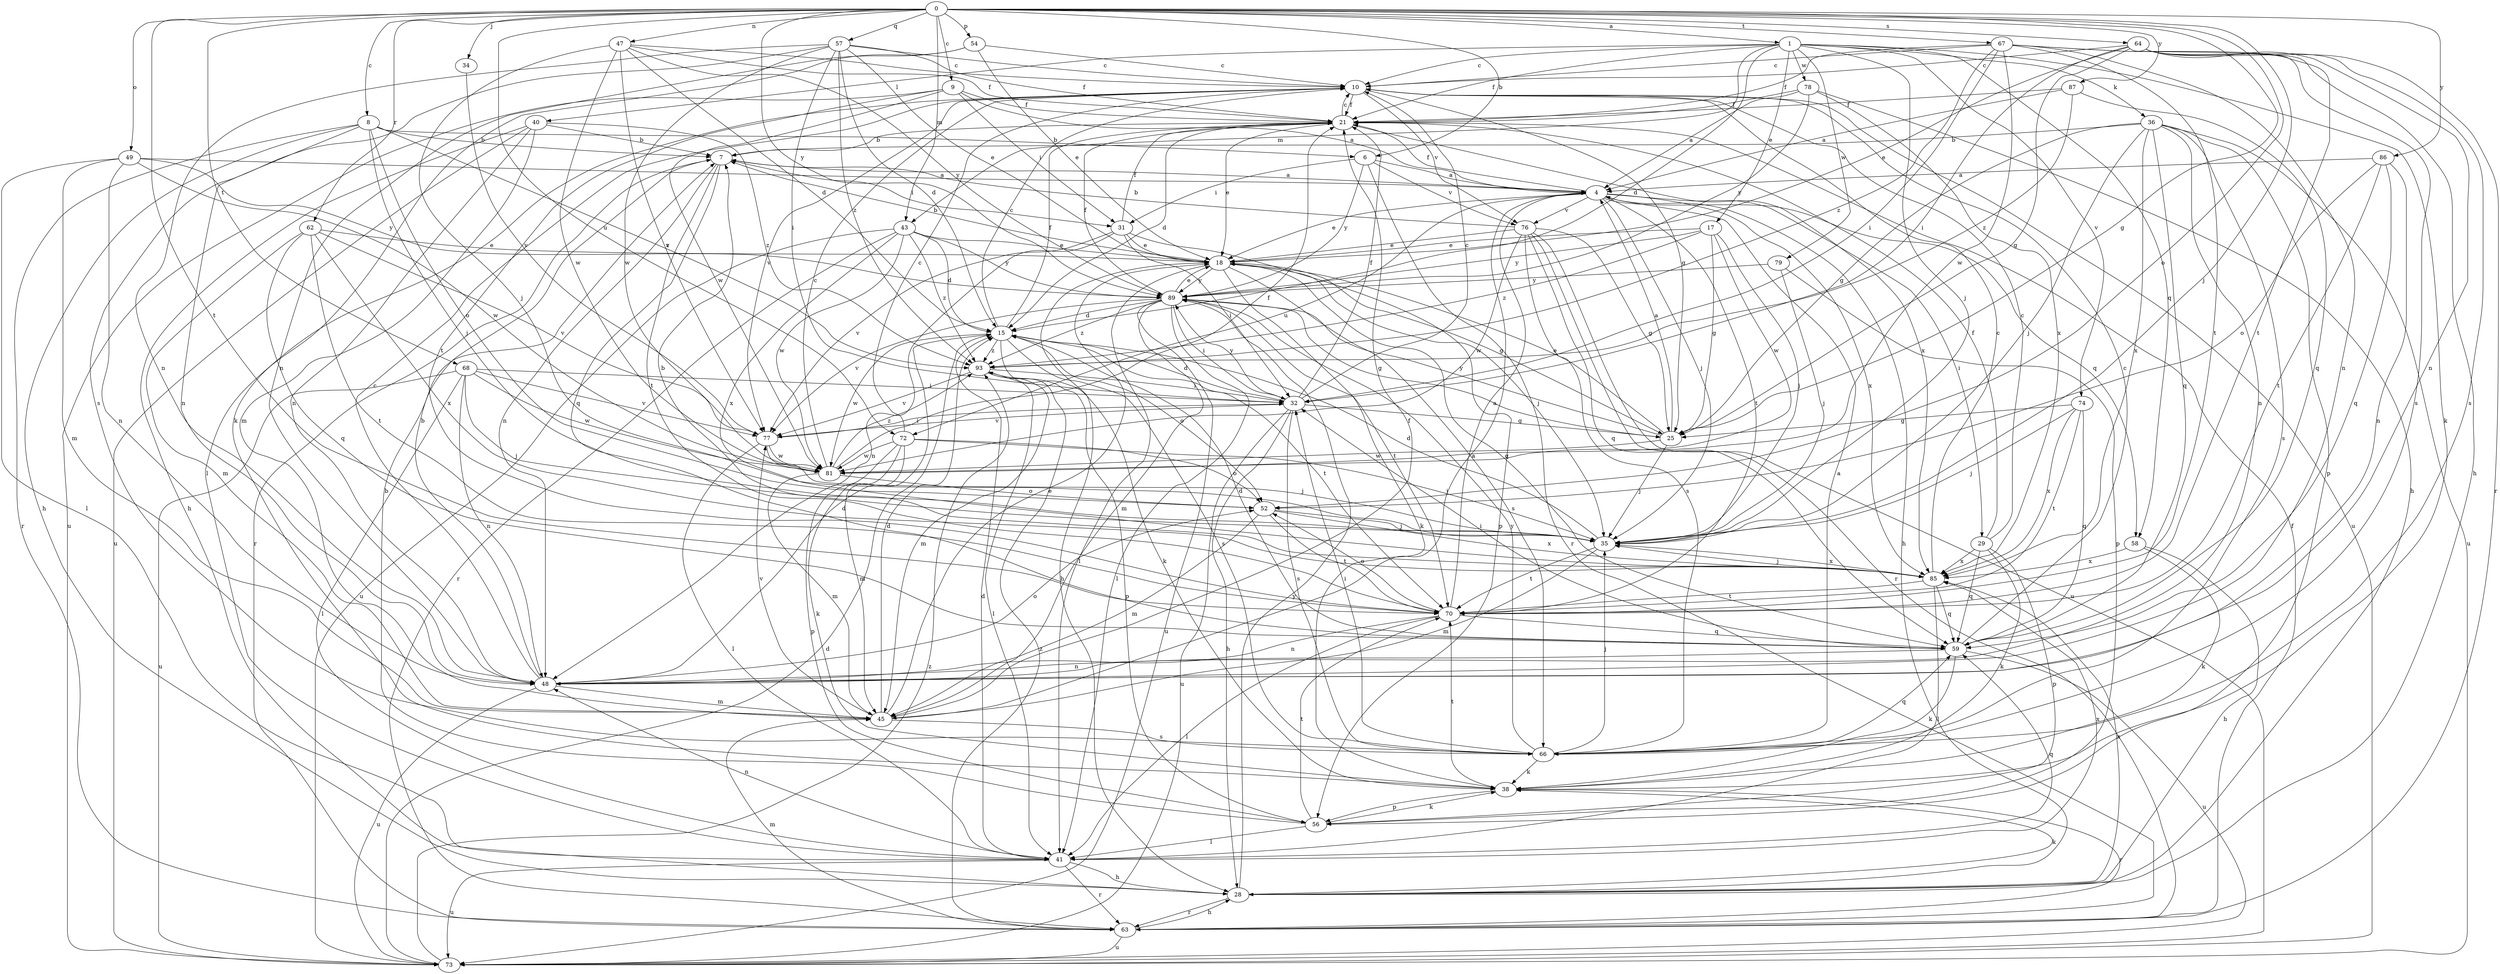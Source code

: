 strict digraph  {
0;
1;
4;
6;
7;
8;
9;
10;
15;
17;
18;
21;
25;
28;
29;
31;
32;
34;
35;
36;
38;
40;
41;
43;
45;
47;
48;
49;
52;
54;
56;
57;
58;
59;
62;
63;
64;
66;
67;
68;
70;
72;
73;
74;
76;
77;
78;
79;
81;
85;
86;
87;
89;
93;
0 -> 1  [label=a];
0 -> 6  [label=b];
0 -> 8  [label=c];
0 -> 9  [label=c];
0 -> 25  [label=g];
0 -> 34  [label=j];
0 -> 35  [label=j];
0 -> 43  [label=m];
0 -> 47  [label=n];
0 -> 49  [label=o];
0 -> 52  [label=o];
0 -> 54  [label=p];
0 -> 57  [label=q];
0 -> 62  [label=r];
0 -> 64  [label=s];
0 -> 67  [label=t];
0 -> 68  [label=t];
0 -> 70  [label=t];
0 -> 72  [label=u];
0 -> 86  [label=y];
0 -> 87  [label=y];
0 -> 89  [label=y];
1 -> 10  [label=c];
1 -> 15  [label=d];
1 -> 17  [label=e];
1 -> 21  [label=f];
1 -> 35  [label=j];
1 -> 36  [label=k];
1 -> 38  [label=k];
1 -> 40  [label=l];
1 -> 43  [label=m];
1 -> 58  [label=q];
1 -> 74  [label=v];
1 -> 78  [label=w];
1 -> 79  [label=w];
4 -> 18  [label=e];
4 -> 21  [label=f];
4 -> 28  [label=h];
4 -> 29  [label=i];
4 -> 35  [label=j];
4 -> 58  [label=q];
4 -> 70  [label=t];
4 -> 72  [label=u];
4 -> 76  [label=v];
4 -> 85  [label=x];
6 -> 4  [label=a];
6 -> 31  [label=i];
6 -> 63  [label=r];
6 -> 76  [label=v];
6 -> 89  [label=y];
7 -> 4  [label=a];
7 -> 31  [label=i];
7 -> 48  [label=n];
7 -> 59  [label=q];
7 -> 63  [label=r];
7 -> 70  [label=t];
8 -> 6  [label=b];
8 -> 7  [label=b];
8 -> 28  [label=h];
8 -> 35  [label=j];
8 -> 48  [label=n];
8 -> 52  [label=o];
8 -> 63  [label=r];
8 -> 93  [label=z];
9 -> 4  [label=a];
9 -> 21  [label=f];
9 -> 31  [label=i];
9 -> 70  [label=t];
9 -> 73  [label=u];
9 -> 81  [label=w];
10 -> 21  [label=f];
10 -> 25  [label=g];
10 -> 41  [label=l];
10 -> 73  [label=u];
10 -> 76  [label=v];
10 -> 77  [label=v];
15 -> 10  [label=c];
15 -> 21  [label=f];
15 -> 38  [label=k];
15 -> 52  [label=o];
15 -> 66  [label=s];
15 -> 70  [label=t];
15 -> 81  [label=w];
15 -> 93  [label=z];
17 -> 18  [label=e];
17 -> 25  [label=g];
17 -> 35  [label=j];
17 -> 81  [label=w];
17 -> 89  [label=y];
17 -> 93  [label=z];
18 -> 7  [label=b];
18 -> 25  [label=g];
18 -> 28  [label=h];
18 -> 35  [label=j];
18 -> 38  [label=k];
18 -> 41  [label=l];
18 -> 59  [label=q];
18 -> 66  [label=s];
18 -> 89  [label=y];
21 -> 7  [label=b];
21 -> 10  [label=c];
21 -> 15  [label=d];
21 -> 18  [label=e];
21 -> 85  [label=x];
25 -> 4  [label=a];
25 -> 18  [label=e];
25 -> 35  [label=j];
25 -> 81  [label=w];
25 -> 89  [label=y];
28 -> 38  [label=k];
28 -> 63  [label=r];
28 -> 85  [label=x];
28 -> 89  [label=y];
29 -> 10  [label=c];
29 -> 21  [label=f];
29 -> 38  [label=k];
29 -> 56  [label=p];
29 -> 59  [label=q];
29 -> 85  [label=x];
31 -> 18  [label=e];
31 -> 21  [label=f];
31 -> 32  [label=i];
31 -> 48  [label=n];
31 -> 56  [label=p];
31 -> 77  [label=v];
32 -> 10  [label=c];
32 -> 15  [label=d];
32 -> 21  [label=f];
32 -> 25  [label=g];
32 -> 28  [label=h];
32 -> 66  [label=s];
32 -> 73  [label=u];
32 -> 77  [label=v];
32 -> 89  [label=y];
34 -> 77  [label=v];
35 -> 15  [label=d];
35 -> 45  [label=m];
35 -> 70  [label=t];
35 -> 85  [label=x];
36 -> 7  [label=b];
36 -> 25  [label=g];
36 -> 35  [label=j];
36 -> 48  [label=n];
36 -> 56  [label=p];
36 -> 59  [label=q];
36 -> 66  [label=s];
36 -> 73  [label=u];
36 -> 85  [label=x];
38 -> 56  [label=p];
38 -> 63  [label=r];
38 -> 70  [label=t];
40 -> 7  [label=b];
40 -> 28  [label=h];
40 -> 45  [label=m];
40 -> 48  [label=n];
40 -> 73  [label=u];
40 -> 93  [label=z];
41 -> 15  [label=d];
41 -> 28  [label=h];
41 -> 48  [label=n];
41 -> 59  [label=q];
41 -> 63  [label=r];
41 -> 73  [label=u];
41 -> 85  [label=x];
43 -> 15  [label=d];
43 -> 18  [label=e];
43 -> 63  [label=r];
43 -> 73  [label=u];
43 -> 81  [label=w];
43 -> 85  [label=x];
43 -> 89  [label=y];
43 -> 93  [label=z];
45 -> 4  [label=a];
45 -> 15  [label=d];
45 -> 18  [label=e];
45 -> 21  [label=f];
45 -> 66  [label=s];
45 -> 77  [label=v];
47 -> 10  [label=c];
47 -> 15  [label=d];
47 -> 21  [label=f];
47 -> 35  [label=j];
47 -> 77  [label=v];
47 -> 81  [label=w];
47 -> 89  [label=y];
48 -> 7  [label=b];
48 -> 10  [label=c];
48 -> 15  [label=d];
48 -> 45  [label=m];
48 -> 52  [label=o];
48 -> 73  [label=u];
49 -> 4  [label=a];
49 -> 41  [label=l];
49 -> 45  [label=m];
49 -> 48  [label=n];
49 -> 81  [label=w];
49 -> 89  [label=y];
52 -> 35  [label=j];
52 -> 45  [label=m];
52 -> 70  [label=t];
52 -> 85  [label=x];
54 -> 10  [label=c];
54 -> 18  [label=e];
54 -> 38  [label=k];
54 -> 48  [label=n];
56 -> 7  [label=b];
56 -> 38  [label=k];
56 -> 41  [label=l];
56 -> 70  [label=t];
57 -> 10  [label=c];
57 -> 15  [label=d];
57 -> 18  [label=e];
57 -> 21  [label=f];
57 -> 32  [label=i];
57 -> 48  [label=n];
57 -> 66  [label=s];
57 -> 81  [label=w];
57 -> 93  [label=z];
58 -> 28  [label=h];
58 -> 38  [label=k];
58 -> 85  [label=x];
59 -> 10  [label=c];
59 -> 15  [label=d];
59 -> 32  [label=i];
59 -> 38  [label=k];
59 -> 48  [label=n];
59 -> 73  [label=u];
62 -> 18  [label=e];
62 -> 45  [label=m];
62 -> 59  [label=q];
62 -> 70  [label=t];
62 -> 77  [label=v];
62 -> 85  [label=x];
63 -> 21  [label=f];
63 -> 28  [label=h];
63 -> 45  [label=m];
63 -> 73  [label=u];
63 -> 93  [label=z];
64 -> 10  [label=c];
64 -> 18  [label=e];
64 -> 25  [label=g];
64 -> 32  [label=i];
64 -> 48  [label=n];
64 -> 63  [label=r];
64 -> 66  [label=s];
64 -> 70  [label=t];
66 -> 4  [label=a];
66 -> 32  [label=i];
66 -> 35  [label=j];
66 -> 38  [label=k];
66 -> 59  [label=q];
66 -> 89  [label=y];
67 -> 10  [label=c];
67 -> 21  [label=f];
67 -> 28  [label=h];
67 -> 32  [label=i];
67 -> 48  [label=n];
67 -> 66  [label=s];
67 -> 70  [label=t];
67 -> 81  [label=w];
67 -> 93  [label=z];
68 -> 32  [label=i];
68 -> 35  [label=j];
68 -> 41  [label=l];
68 -> 48  [label=n];
68 -> 73  [label=u];
68 -> 77  [label=v];
68 -> 81  [label=w];
70 -> 4  [label=a];
70 -> 41  [label=l];
70 -> 48  [label=n];
70 -> 52  [label=o];
70 -> 59  [label=q];
72 -> 10  [label=c];
72 -> 35  [label=j];
72 -> 38  [label=k];
72 -> 45  [label=m];
72 -> 52  [label=o];
72 -> 56  [label=p];
72 -> 81  [label=w];
73 -> 15  [label=d];
73 -> 93  [label=z];
74 -> 25  [label=g];
74 -> 35  [label=j];
74 -> 59  [label=q];
74 -> 70  [label=t];
74 -> 85  [label=x];
76 -> 7  [label=b];
76 -> 18  [label=e];
76 -> 25  [label=g];
76 -> 59  [label=q];
76 -> 63  [label=r];
76 -> 66  [label=s];
76 -> 73  [label=u];
76 -> 81  [label=w];
77 -> 32  [label=i];
77 -> 35  [label=j];
77 -> 41  [label=l];
77 -> 81  [label=w];
78 -> 4  [label=a];
78 -> 21  [label=f];
78 -> 28  [label=h];
78 -> 85  [label=x];
78 -> 89  [label=y];
79 -> 35  [label=j];
79 -> 56  [label=p];
79 -> 89  [label=y];
81 -> 10  [label=c];
81 -> 21  [label=f];
81 -> 45  [label=m];
81 -> 52  [label=o];
81 -> 93  [label=z];
85 -> 7  [label=b];
85 -> 10  [label=c];
85 -> 35  [label=j];
85 -> 41  [label=l];
85 -> 59  [label=q];
85 -> 70  [label=t];
86 -> 4  [label=a];
86 -> 48  [label=n];
86 -> 52  [label=o];
86 -> 59  [label=q];
86 -> 70  [label=t];
87 -> 4  [label=a];
87 -> 21  [label=f];
87 -> 59  [label=q];
87 -> 93  [label=z];
89 -> 15  [label=d];
89 -> 18  [label=e];
89 -> 21  [label=f];
89 -> 25  [label=g];
89 -> 32  [label=i];
89 -> 41  [label=l];
89 -> 45  [label=m];
89 -> 70  [label=t];
89 -> 73  [label=u];
89 -> 77  [label=v];
89 -> 93  [label=z];
93 -> 32  [label=i];
93 -> 41  [label=l];
93 -> 45  [label=m];
93 -> 56  [label=p];
93 -> 77  [label=v];
}
